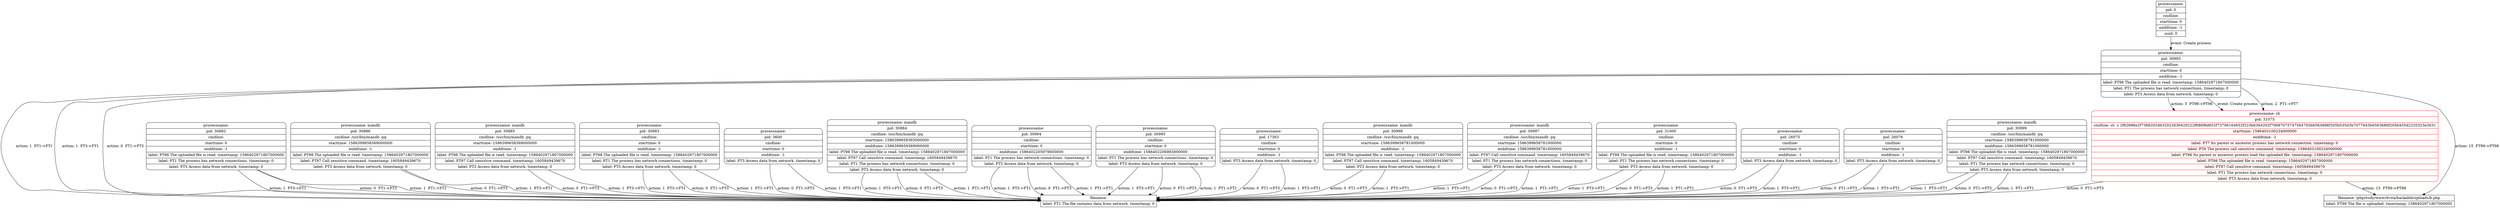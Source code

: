 digraph graph1 {
node [shape = Mrecord];
table15309 [label = "{<head>processname: sh | pid: 31075 | cmdline: sh -c 2f62696e2f7368202d632022636420222f686f6d652f73706164652f223b6364202f70687073747564793b6563686f205b535d3b7077643b6563686f205b455d2220323e2631 | starttime: 1586403100234000000 | enddtime: -1 | label: PT7 Its parent or ancestor process has network connection. timestamp: 0 | label: PT6 The process call sensitive command. timestamp: 1586403100234000000 | label: PT96 Its parent or ancestor process load the uploaded file. timestamp: 1586402971807000000 | label: PT98 The uploaded file is read. timestamp: 1586402971807000000 | label: PT97 Call sensitive command. timestamp: 1605849439670 | label: PT1 The process has network connections. timestamp: 0 | label: PT3 Access data from network. timestamp: 0}", color = red];
table15254 [label = "{<head>processname:  | pid: 30993 | cmdline:  | starttime: 0 | enddtime: -1 | label: PT98 The uploaded file is read. timestamp: 1586402971807000000 | label: PT1 The process has network connections. timestamp: 0 | label: PT3 Access data from network. timestamp: 0}"];
table2 [shape = record, label = "{<head>filename:  | label: FT1 The file contains data from network. timestamp: 0}"];
table15195 [label = "{<head>processname:  | pid: 30882 | cmdline:  | starttime: 0 | enddtime: -1 | label: PT98 The uploaded file is read. timestamp: 1586402971807000000 | label: PT1 The process has network connections. timestamp: 0 | label: PT3 Access data from network. timestamp: 0}"];
table15195 -> table2[label = "action: 0  FT1->PT3"];
table15195 -> table2[label = "action: 1  PT1->FT1"];
table15195 -> table2[label = "action: 1  PT3->FT1"];
table2734 [label = "{<head>processname: mandb | pid: 30886 | cmdline: /usr/bin/mandb -pq | starttime: 1586399658369000000 | enddtime: -1 | label: PT98 The uploaded file is read. timestamp: 1586402971807000000 | label: PT97 Call sensitive command. timestamp: 1605849439670 | label: PT3 Access data from network. timestamp: 0}"];
table2734 -> table2[label = "action: 0  FT1->PT3"];
table2734 -> table2[label = "action: 1  PT3->FT1"];
table2733 [label = "{<head>processname: mandb | pid: 30885 | cmdline: /usr/bin/mandb -pq | starttime: 1586399658369000000 | enddtime: -1 | label: PT98 The uploaded file is read. timestamp: 1586402971807000000 | label: PT97 Call sensitive command. timestamp: 1605849439670 | label: PT3 Access data from network. timestamp: 0}"];
table2733 -> table2[label = "action: 0  FT1->PT3"];
table2733 -> table2[label = "action: 1  PT3->FT1"];
table15196 [label = "{<head>processname:  | pid: 30883 | cmdline:  | starttime: 0 | enddtime: -1 | label: PT98 The uploaded file is read. timestamp: 1586402971807000000 | label: PT1 The process has network connections. timestamp: 0 | label: PT3 Access data from network. timestamp: 0}"];
table15196 -> table2[label = "action: 0  FT1->PT3"];
table15196 -> table2[label = "action: 1  PT1->FT1"];
table15196 -> table2[label = "action: 1  PT3->FT1"];
table15168 [label = "{<head>processname:  | pid: 3600 | cmdline:  | starttime: 0 | enddtime: -1 | label: PT3 Access data from network. timestamp: 0}"];
table15168 -> table2[label = "action: 0  FT1->PT3"];
table15168 -> table2[label = "action: 1  PT3->FT1"];
table2732 [label = "{<head>processname: mandb | pid: 30884 | cmdline: /usr/bin/mandb -pq | starttime: 1586399658365000000 | enddtime: 1586399658369000000 | label: PT98 The uploaded file is read. timestamp: 1586402971807000000 | label: PT97 Call sensitive command. timestamp: 1605849439670 | label: PT1 The process has network connections. timestamp: 0 | label: PT3 Access data from network. timestamp: 0}"];
table2732 -> table2[label = "action: 0  FT1->PT3"];
table2732 -> table2[label = "action: 1  PT1->FT1"];
table2732 -> table2[label = "action: 1  PT3->FT1"];
table15254 -> table2[label = "action: 1  PT1->FT1"];
table15254 -> table2[label = "action: 1  PT3->FT1"];
table15255 [label = "{<head>processname:  | pid: 30994 | cmdline:  | starttime: 0 | enddtime: 1586402205979000000 | label: PT1 The process has network connections. timestamp: 0 | label: PT3 Access data from network. timestamp: 0}"];
table15255 -> table2[label = "action: 0  FT1->PT3"];
table15255 -> table2[label = "action: 1  PT1->FT1"];
table15255 -> table2[label = "action: 1  PT3->FT1"];
table15256 [label = "{<head>processname:  | pid: 30995 | cmdline:  | starttime: 0 | enddtime: 1586402206983000000 | label: PT1 The process has network connections. timestamp: 0 | label: PT3 Access data from network. timestamp: 0}"];
table15256 -> table2[label = "action: 0  FT1->PT3"];
table15256 -> table2[label = "action: 1  PT1->FT1"];
table15256 -> table2[label = "action: 1  PT3->FT1"];
table522 [label = "{<head>processname:  | pid: 17363 | cmdline:  | starttime: 0 | enddtime: -1 | label: PT3 Access data from network. timestamp: 0}"];
table522 -> table2[label = "action: 0  FT1->PT3"];
table522 -> table2[label = "action: 1  PT3->FT1"];
table2758 [label = "{<head>processname: mandb | pid: 30998 | cmdline: /usr/bin/mandb -pq | starttime: 1586399658781000000 | enddtime: -1 | label: PT98 The uploaded file is read. timestamp: 1586402971807000000 | label: PT97 Call sensitive command. timestamp: 1605849439670 | label: PT3 Access data from network. timestamp: 0}"];
table2758 -> table2[label = "action: 0  FT1->PT3"];
table2758 -> table2[label = "action: 1  PT3->FT1"];
table2757 [label = "{<head>processname: mandb | pid: 30997 | cmdline: /usr/bin/mandb -pq | starttime: 1586399658781000000 | enddtime: 1586399658781000000 | label: PT97 Call sensitive command. timestamp: 1605849439670 | label: PT1 The process has network connections. timestamp: 0 | label: PT3 Access data from network. timestamp: 0}"];
table2757 -> table2[label = "action: 0  FT1->PT3"];
table2757 -> table2[label = "action: 1  PT1->FT1"];
table2757 -> table2[label = "action: 1  PT3->FT1"];
table15261 [label = "{<head>processname:  | pid: 31000 | cmdline:  | starttime: 0 | enddtime: -1 | label: PT98 The uploaded file is read. timestamp: 1586402971807000000 | label: PT1 The process has network connections. timestamp: 0 | label: PT3 Access data from network. timestamp: 0}"];
table15261 -> table2[label = "action: 0  FT1->PT3"];
table15261 -> table2[label = "action: 1  PT1->FT1"];
table15261 -> table2[label = "action: 1  PT3->FT1"];
table1 [label = "{<head>processname:  | pid: 26075 | cmdline:  | starttime: 0 | enddtime: -1 | label: PT3 Access data from network. timestamp: 0}"];
table1 -> table2[label = "action: 0  FT1->PT3"];
table1 -> table2[label = "action: 1  PT3->FT1"];
table3 [label = "{<head>processname:  | pid: 26076 | cmdline:  | starttime: 0 | enddtime: -1 | label: PT3 Access data from network. timestamp: 0}"];
table3 -> table2[label = "action: 0  FT1->PT3"];
table3 -> table2[label = "action: 1  PT3->FT1"];
table2759 [label = "{<head>processname: mandb | pid: 30999 | cmdline: /usr/bin/mandb -pq | starttime: 1586399658781000000 | enddtime: 1586399658781000000 | label: PT98 The uploaded file is read. timestamp: 1586402971807000000 | label: PT97 Call sensitive command. timestamp: 1605849439670 | label: PT1 The process has network connections. timestamp: 0 | label: PT3 Access data from network. timestamp: 0}"];
table2759 -> table2[label = "action: 0  FT1->PT3"];
table2759 -> table2[label = "action: 1  PT1->FT1"];
table2759 -> table2[label = "action: 1  PT3->FT1"];
table15254 -> table2[label = "action: 0  FT1->PT3"];
table15254 -> table15309[label = "action: 2  PT1->PT7"];
table15295 [shape = record, label = "{<head>filename: /phpstudy/www/dvwa/hackable/uploads/b.php | label: FT99 The file is uploaded. timestamp: 1586402971807000000}"];
table15254 -> table15295[label = "action: 15  FT99->PT98"];
table15254 -> table15309[label = "action: 3  PT98->PT96"];
table15309 -> table15295[label = "action: 15  FT99->PT98"];
table15309 -> table2[label = "action: 0  FT1->PT3"];
table15254 -> table15309[label = "event: Create process"];
node [shape = record];
table0 [label = "{<head>processname:  | pid: 0 | cmdline:  | starttime: 0 | enddtime: -1 | uuid: 0}"];
table0 -> table15254[label = "event: Create process"];
}
